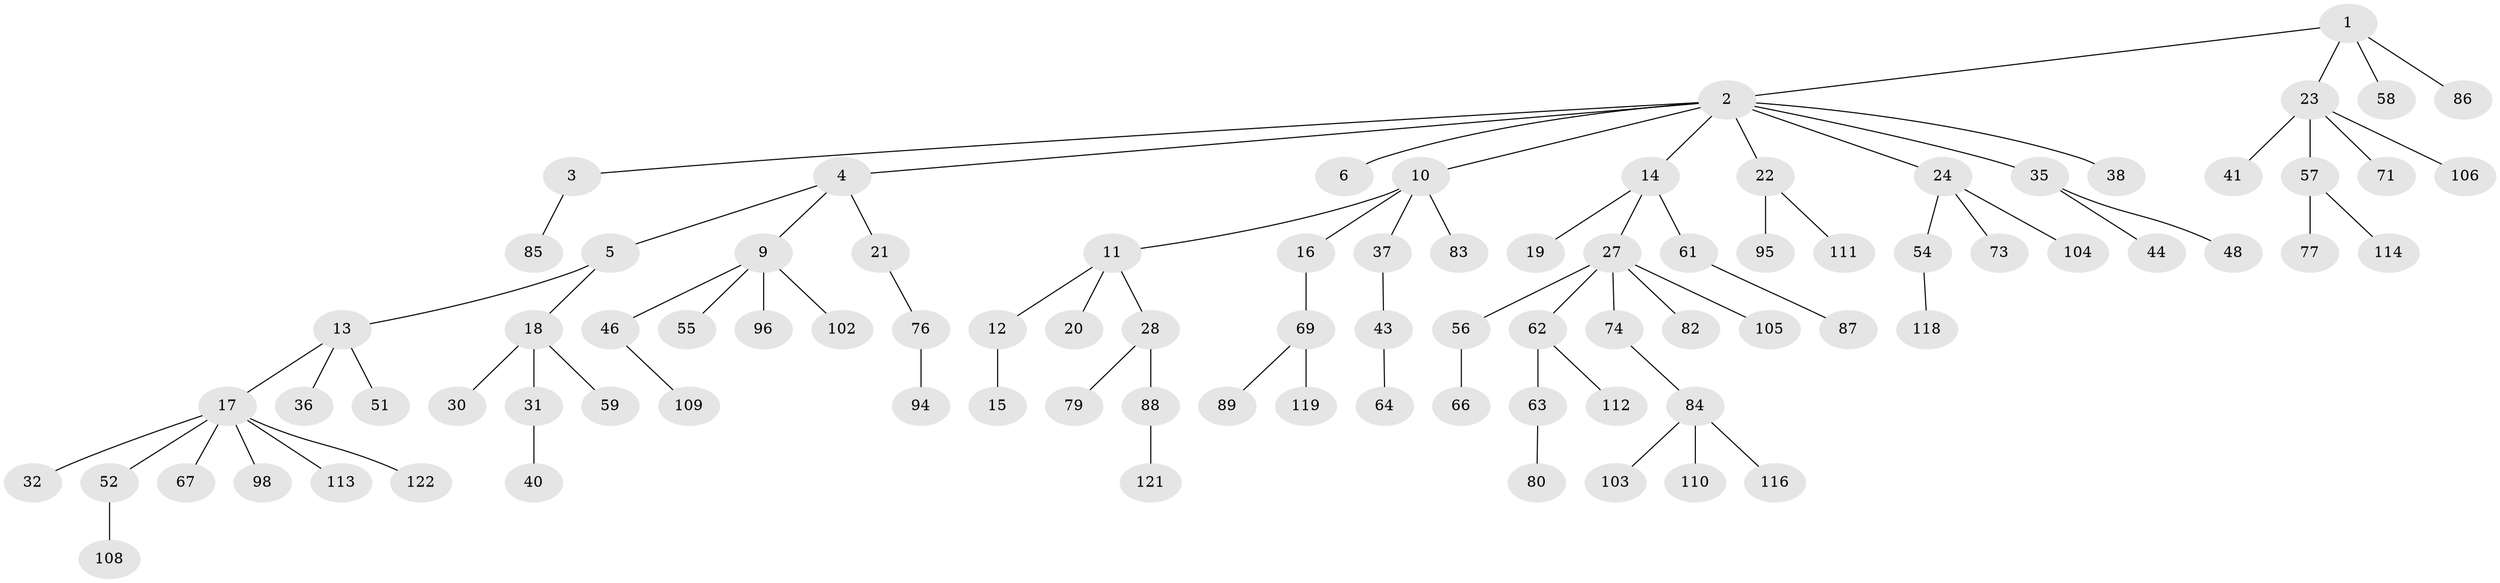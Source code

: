 // Generated by graph-tools (version 1.1) at 2025/52/02/27/25 19:52:12]
// undirected, 88 vertices, 87 edges
graph export_dot {
graph [start="1"]
  node [color=gray90,style=filled];
  1 [super="+42"];
  2 [super="+8"];
  3;
  4 [super="+25"];
  5;
  6 [super="+7"];
  9 [super="+65"];
  10;
  11 [super="+26"];
  12 [super="+34"];
  13 [super="+47"];
  14;
  15 [super="+75"];
  16 [super="+123"];
  17 [super="+29"];
  18 [super="+50"];
  19;
  20;
  21;
  22 [super="+53"];
  23 [super="+33"];
  24 [super="+49"];
  27 [super="+68"];
  28;
  30 [super="+60"];
  31 [super="+45"];
  32;
  35;
  36;
  37 [super="+39"];
  38;
  40;
  41;
  43 [super="+107"];
  44;
  46 [super="+72"];
  48 [super="+100"];
  51;
  52;
  54 [super="+70"];
  55;
  56;
  57 [super="+117"];
  58 [super="+78"];
  59 [super="+101"];
  61;
  62 [super="+93"];
  63 [super="+92"];
  64 [super="+97"];
  66;
  67;
  69 [super="+90"];
  71;
  73;
  74 [super="+124"];
  76;
  77 [super="+81"];
  79 [super="+99"];
  80;
  82;
  83;
  84 [super="+91"];
  85;
  86 [super="+120"];
  87;
  88 [super="+115"];
  89;
  94;
  95;
  96;
  98;
  102;
  103;
  104;
  105;
  106;
  108 [super="+125"];
  109;
  110;
  111;
  112;
  113;
  114;
  116;
  118;
  119;
  121;
  122;
  1 -- 2;
  1 -- 23;
  1 -- 58;
  1 -- 86;
  2 -- 3;
  2 -- 4;
  2 -- 6;
  2 -- 10;
  2 -- 22;
  2 -- 24;
  2 -- 35;
  2 -- 38;
  2 -- 14;
  3 -- 85;
  4 -- 5;
  4 -- 9;
  4 -- 21;
  5 -- 13;
  5 -- 18;
  9 -- 46;
  9 -- 55;
  9 -- 96;
  9 -- 102;
  10 -- 11;
  10 -- 16;
  10 -- 37;
  10 -- 83;
  11 -- 12;
  11 -- 20;
  11 -- 28;
  12 -- 15;
  13 -- 17;
  13 -- 36;
  13 -- 51;
  14 -- 19;
  14 -- 27;
  14 -- 61;
  16 -- 69;
  17 -- 32;
  17 -- 52;
  17 -- 113;
  17 -- 98;
  17 -- 67;
  17 -- 122;
  18 -- 30;
  18 -- 31;
  18 -- 59;
  21 -- 76;
  22 -- 111;
  22 -- 95;
  23 -- 57;
  23 -- 71;
  23 -- 106;
  23 -- 41;
  24 -- 54;
  24 -- 73;
  24 -- 104;
  27 -- 56;
  27 -- 62;
  27 -- 82;
  27 -- 105;
  27 -- 74;
  28 -- 79;
  28 -- 88;
  31 -- 40;
  35 -- 44;
  35 -- 48;
  37 -- 43;
  43 -- 64;
  46 -- 109;
  52 -- 108;
  54 -- 118;
  56 -- 66;
  57 -- 77;
  57 -- 114;
  61 -- 87;
  62 -- 63;
  62 -- 112;
  63 -- 80;
  69 -- 89;
  69 -- 119;
  74 -- 84;
  76 -- 94;
  84 -- 116;
  84 -- 110;
  84 -- 103;
  88 -- 121;
}
